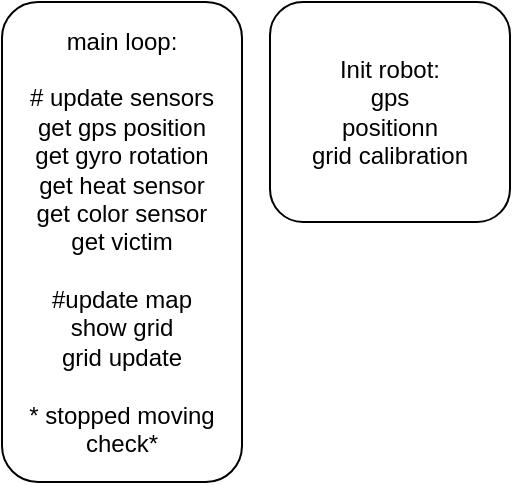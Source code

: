 <mxfile version="14.3.2" type="github"><diagram id="C5RBs43oDa-KdzZeNtuy" name="Page-1"><mxGraphModel dx="417" dy="1674" grid="1" gridSize="10" guides="1" tooltips="1" connect="1" arrows="1" fold="1" page="1" pageScale="1" pageWidth="827" pageHeight="1169" math="0" shadow="0"><root><mxCell id="WIyWlLk6GJQsqaUBKTNV-0"/><mxCell id="WIyWlLk6GJQsqaUBKTNV-1" parent="WIyWlLk6GJQsqaUBKTNV-0"/><mxCell id="WIyWlLk6GJQsqaUBKTNV-3" value="main loop:&lt;br&gt;&lt;br&gt;# update sensors&lt;br&gt;get gps position&lt;br&gt;get gyro rotation&lt;br&gt;get heat sensor&lt;br&gt;get color sensor&lt;br&gt;get victim&lt;br&gt;&lt;br&gt;#update map&lt;br&gt;show grid&lt;br&gt;grid update&lt;br&gt;&lt;br&gt;* stopped moving check*&lt;br&gt;" style="rounded=1;whiteSpace=wrap;html=1;fontSize=12;glass=0;strokeWidth=1;shadow=0;" parent="WIyWlLk6GJQsqaUBKTNV-1" vertex="1"><mxGeometry x="160" y="-100" width="120" height="240" as="geometry"/></mxCell><mxCell id="EmOKIg0_3QWlVNd4TiWn-0" value="Init robot:&lt;br&gt;gps &lt;br&gt;positionn&lt;br&gt;grid calibration" style="rounded=1;whiteSpace=wrap;html=1;" vertex="1" parent="WIyWlLk6GJQsqaUBKTNV-1"><mxGeometry x="294" y="-100" width="120" height="110" as="geometry"/></mxCell></root></mxGraphModel></diagram></mxfile>